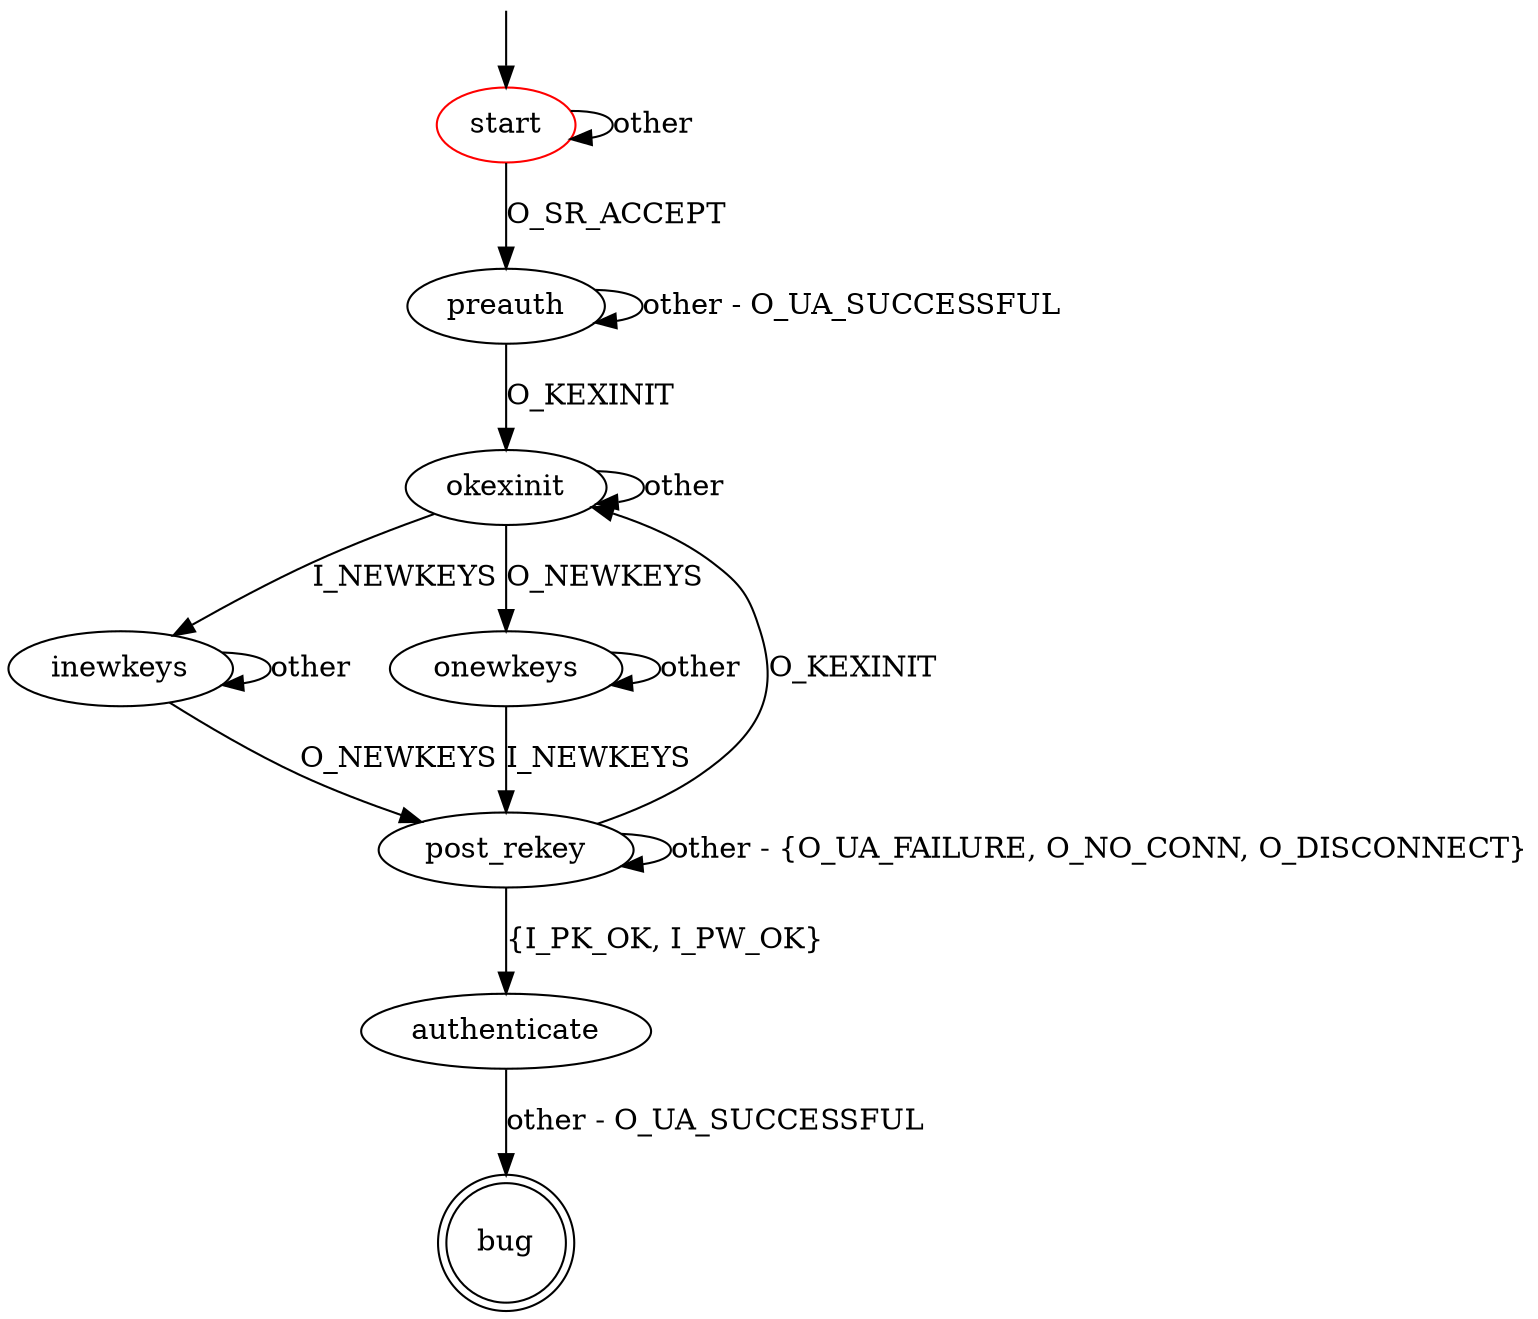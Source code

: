 digraph G {
label=""
start [color="red"]
bug [shape="doublecircle"]

start -> preauth [label="O_SR_ACCEPT"]
start -> start [label="other"]

preauth -> okexinit [label="O_KEXINIT"]
preauth -> preauth [label="other - O_UA_SUCCESSFUL"]

okexinit -> inewkeys [label="I_NEWKEYS"]
okexinit -> onewkeys [label="O_NEWKEYS"]
okexinit -> okexinit [label="other"]

inewkeys -> post_rekey [label="O_NEWKEYS"]
inewkeys -> inewkeys [label="other"]
onewkeys -> post_rekey [label="I_NEWKEYS"]
onewkeys -> onewkeys [label="other"]

post_rekey -> okexinit [label="O_KEXINIT"]
post_rekey -> authenticate [label="{I_PK_OK, I_PW_OK}"]
post_rekey -> post_rekey [label="other - {O_UA_FAILURE, O_NO_CONN, O_DISCONNECT}"]

authenticate -> bug [label="other - O_UA_SUCCESSFUL"]

__start0 [label="" shape="none" width="0" height="0"];
__start0 -> start;
}
